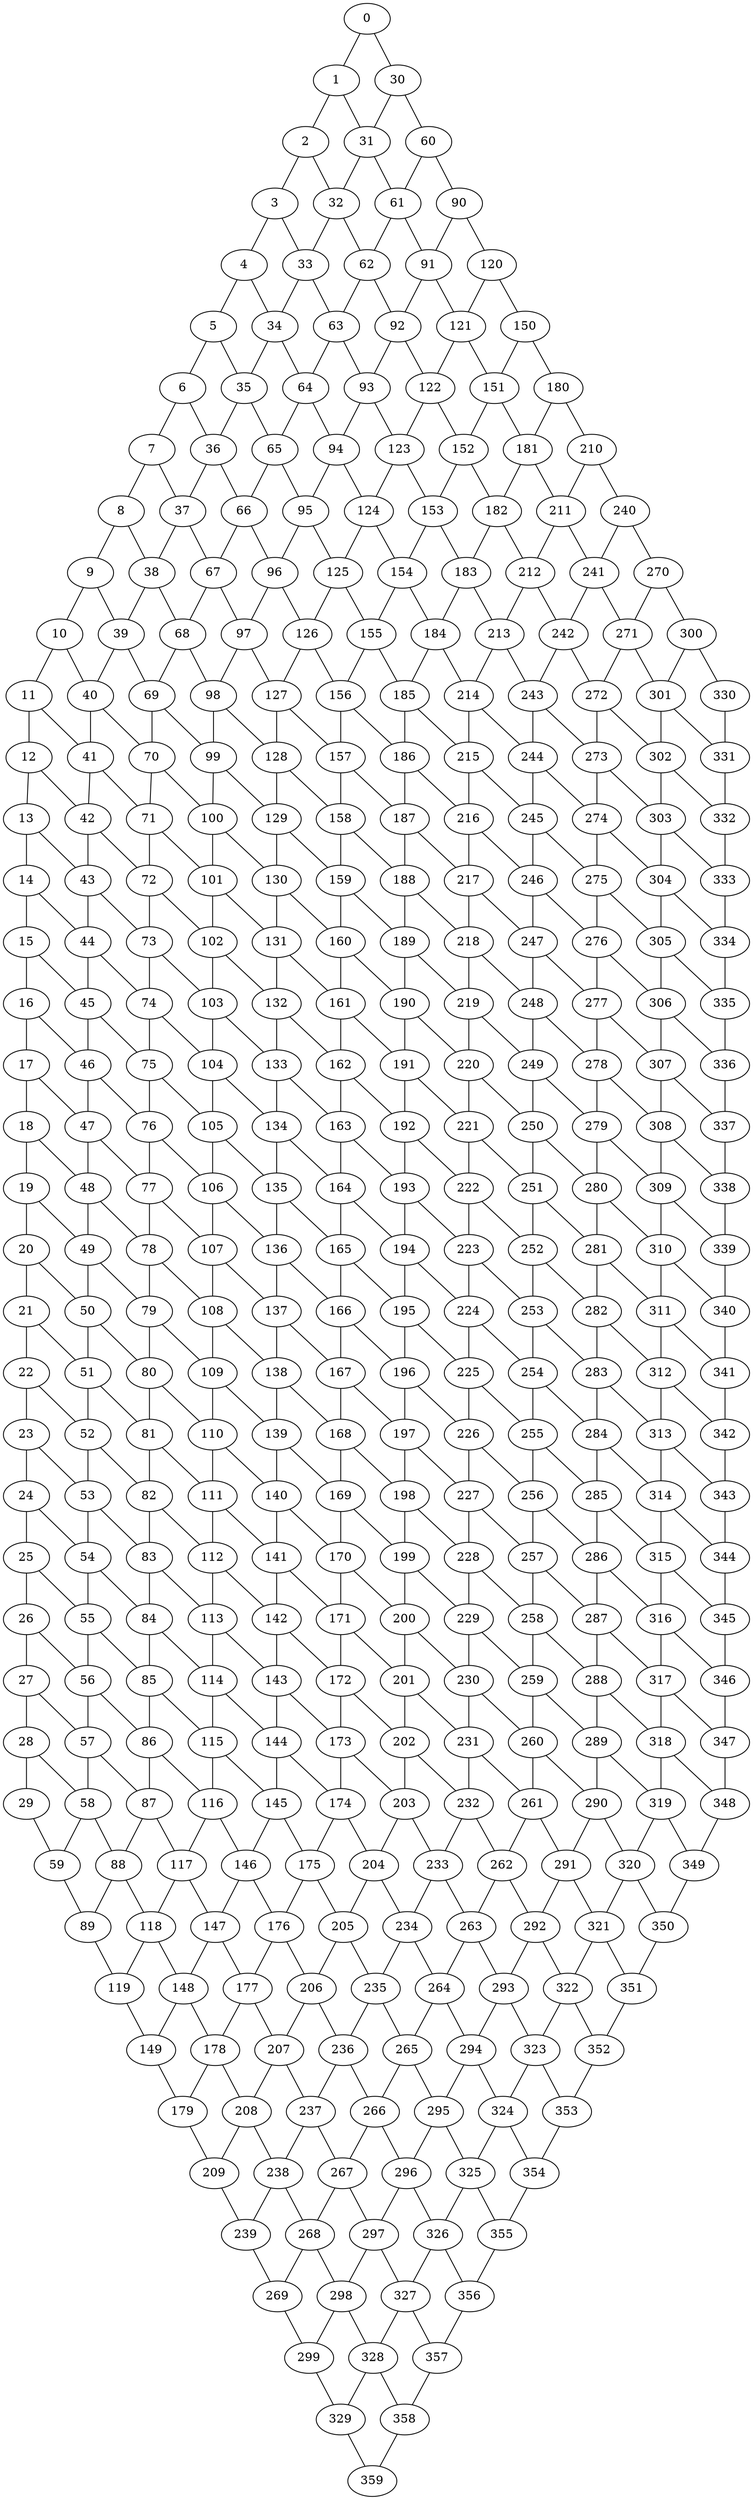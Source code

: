 graph G {
  0;
  1;
  2;
  3;
  4;
  5;
  6;
  7;
  8;
  9;
  10;
  11;
  12;
  13;
  14;
  15;
  16;
  17;
  18;
  19;
  20;
  21;
  22;
  23;
  24;
  25;
  26;
  27;
  28;
  29;
  30;
  31;
  32;
  33;
  34;
  35;
  36;
  37;
  38;
  39;
  40;
  41;
  42;
  43;
  44;
  45;
  46;
  47;
  48;
  49;
  50;
  51;
  52;
  53;
  54;
  55;
  56;
  57;
  58;
  59;
  60;
  61;
  62;
  63;
  64;
  65;
  66;
  67;
  68;
  69;
  70;
  71;
  72;
  73;
  74;
  75;
  76;
  77;
  78;
  79;
  80;
  81;
  82;
  83;
  84;
  85;
  86;
  87;
  88;
  89;
  90;
  91;
  92;
  93;
  94;
  95;
  96;
  97;
  98;
  99;
  100;
  101;
  102;
  103;
  104;
  105;
  106;
  107;
  108;
  109;
  110;
  111;
  112;
  113;
  114;
  115;
  116;
  117;
  118;
  119;
  120;
  121;
  122;
  123;
  124;
  125;
  126;
  127;
  128;
  129;
  130;
  131;
  132;
  133;
  134;
  135;
  136;
  137;
  138;
  139;
  140;
  141;
  142;
  143;
  144;
  145;
  146;
  147;
  148;
  149;
  150;
  151;
  152;
  153;
  154;
  155;
  156;
  157;
  158;
  159;
  160;
  161;
  162;
  163;
  164;
  165;
  166;
  167;
  168;
  169;
  170;
  171;
  172;
  173;
  174;
  175;
  176;
  177;
  178;
  179;
  180;
  181;
  182;
  183;
  184;
  185;
  186;
  187;
  188;
  189;
  190;
  191;
  192;
  193;
  194;
  195;
  196;
  197;
  198;
  199;
  200;
  201;
  202;
  203;
  204;
  205;
  206;
  207;
  208;
  209;
  210;
  211;
  212;
  213;
  214;
  215;
  216;
  217;
  218;
  219;
  220;
  221;
  222;
  223;
  224;
  225;
  226;
  227;
  228;
  229;
  230;
  231;
  232;
  233;
  234;
  235;
  236;
  237;
  238;
  239;
  240;
  241;
  242;
  243;
  244;
  245;
  246;
  247;
  248;
  249;
  250;
  251;
  252;
  253;
  254;
  255;
  256;
  257;
  258;
  259;
  260;
  261;
  262;
  263;
  264;
  265;
  266;
  267;
  268;
  269;
  270;
  271;
  272;
  273;
  274;
  275;
  276;
  277;
  278;
  279;
  280;
  281;
  282;
  283;
  284;
  285;
  286;
  287;
  288;
  289;
  290;
  291;
  292;
  293;
  294;
  295;
  296;
  297;
  298;
  299;
  300;
  301;
  302;
  303;
  304;
  305;
  306;
  307;
  308;
  309;
  310;
  311;
  312;
  313;
  314;
  315;
  316;
  317;
  318;
  319;
  320;
  321;
  322;
  323;
  324;
  325;
  326;
  327;
  328;
  329;
  330;
  331;
  332;
  333;
  334;
  335;
  336;
  337;
  338;
  339;
  340;
  341;
  342;
  343;
  344;
  345;
  346;
  347;
  348;
  349;
  350;
  351;
  352;
  353;
  354;
  355;
  356;
  357;
  358;
  359;
   0 -- 30;
   0 -- 1;
   1 -- 31;
   1 -- 2;
   2 -- 32;
   2 -- 3;
   3 -- 33;
   3 -- 4;
   4 -- 34;
   4 -- 5;
   5 -- 35;
   5 -- 6;
   6 -- 36;
   6 -- 7;
   7 -- 37;
   7 -- 8;
   8 -- 38;
   8 -- 9;
   9 -- 39;
   9 -- 10;
   10 -- 40;
   10 -- 11;
   11 -- 41;
   11 -- 12;
   12 -- 42;
   12 -- 13;
   13 -- 43;
   13 -- 14;
   14 -- 44;
   14 -- 15;
   15 -- 45;
   15 -- 16;
   16 -- 46;
   16 -- 17;
   17 -- 47;
   17 -- 18;
   18 -- 48;
   18 -- 19;
   19 -- 49;
   19 -- 20;
   20 -- 50;
   20 -- 21;
   21 -- 51;
   21 -- 22;
   22 -- 52;
   22 -- 23;
   23 -- 53;
   23 -- 24;
   24 -- 54;
   24 -- 25;
   25 -- 55;
   25 -- 26;
   26 -- 56;
   26 -- 27;
   27 -- 57;
   27 -- 28;
   28 -- 58;
   28 -- 29;
   29 -- 59;
   30 -- 60;
   30 -- 31;
   31 -- 61;
   31 -- 32;
   32 -- 62;
   32 -- 33;
   33 -- 63;
   33 -- 34;
   34 -- 64;
   34 -- 35;
   35 -- 65;
   35 -- 36;
   36 -- 66;
   36 -- 37;
   37 -- 67;
   37 -- 38;
   38 -- 68;
   38 -- 39;
   39 -- 69;
   39 -- 40;
   40 -- 70;
   40 -- 41;
   41 -- 71;
   41 -- 42;
   42 -- 72;
   42 -- 43;
   43 -- 73;
   43 -- 44;
   44 -- 74;
   44 -- 45;
   45 -- 75;
   45 -- 46;
   46 -- 76;
   46 -- 47;
   47 -- 77;
   47 -- 48;
   48 -- 78;
   48 -- 49;
   49 -- 79;
   49 -- 50;
   50 -- 80;
   50 -- 51;
   51 -- 81;
   51 -- 52;
   52 -- 82;
   52 -- 53;
   53 -- 83;
   53 -- 54;
   54 -- 84;
   54 -- 55;
   55 -- 85;
   55 -- 56;
   56 -- 86;
   56 -- 57;
   57 -- 87;
   57 -- 58;
   58 -- 88;
   58 -- 59;
   59 -- 89;
   60 -- 90;
   60 -- 61;
   61 -- 91;
   61 -- 62;
   62 -- 92;
   62 -- 63;
   63 -- 93;
   63 -- 64;
   64 -- 94;
   64 -- 65;
   65 -- 95;
   65 -- 66;
   66 -- 96;
   66 -- 67;
   67 -- 97;
   67 -- 68;
   68 -- 98;
   68 -- 69;
   69 -- 99;
   69 -- 70;
   70 -- 100;
   70 -- 71;
   71 -- 101;
   71 -- 72;
   72 -- 102;
   72 -- 73;
   73 -- 103;
   73 -- 74;
   74 -- 104;
   74 -- 75;
   75 -- 105;
   75 -- 76;
   76 -- 106;
   76 -- 77;
   77 -- 107;
   77 -- 78;
   78 -- 108;
   78 -- 79;
   79 -- 109;
   79 -- 80;
   80 -- 110;
   80 -- 81;
   81 -- 111;
   81 -- 82;
   82 -- 112;
   82 -- 83;
   83 -- 113;
   83 -- 84;
   84 -- 114;
   84 -- 85;
   85 -- 115;
   85 -- 86;
   86 -- 116;
   86 -- 87;
   87 -- 117;
   87 -- 88;
   88 -- 118;
   88 -- 89;
   89 -- 119;
   90 -- 120;
   90 -- 91;
   91 -- 121;
   91 -- 92;
   92 -- 122;
   92 -- 93;
   93 -- 123;
   93 -- 94;
   94 -- 124;
   94 -- 95;
   95 -- 125;
   95 -- 96;
   96 -- 126;
   96 -- 97;
   97 -- 127;
   97 -- 98;
   98 -- 128;
   98 -- 99;
   99 -- 129;
   99 -- 100;
   100 -- 130;
   100 -- 101;
   101 -- 131;
   101 -- 102;
   102 -- 132;
   102 -- 103;
   103 -- 133;
   103 -- 104;
   104 -- 134;
   104 -- 105;
   105 -- 135;
   105 -- 106;
   106 -- 136;
   106 -- 107;
   107 -- 137;
   107 -- 108;
   108 -- 138;
   108 -- 109;
   109 -- 139;
   109 -- 110;
   110 -- 140;
   110 -- 111;
   111 -- 141;
   111 -- 112;
   112 -- 142;
   112 -- 113;
   113 -- 143;
   113 -- 114;
   114 -- 144;
   114 -- 115;
   115 -- 145;
   115 -- 116;
   116 -- 146;
   116 -- 117;
   117 -- 147;
   117 -- 118;
   118 -- 148;
   118 -- 119;
   119 -- 149;
   120 -- 150;
   120 -- 121;
   121 -- 151;
   121 -- 122;
   122 -- 152;
   122 -- 123;
   123 -- 153;
   123 -- 124;
   124 -- 154;
   124 -- 125;
   125 -- 155;
   125 -- 126;
   126 -- 156;
   126 -- 127;
   127 -- 157;
   127 -- 128;
   128 -- 158;
   128 -- 129;
   129 -- 159;
   129 -- 130;
   130 -- 160;
   130 -- 131;
   131 -- 161;
   131 -- 132;
   132 -- 162;
   132 -- 133;
   133 -- 163;
   133 -- 134;
   134 -- 164;
   134 -- 135;
   135 -- 165;
   135 -- 136;
   136 -- 166;
   136 -- 137;
   137 -- 167;
   137 -- 138;
   138 -- 168;
   138 -- 139;
   139 -- 169;
   139 -- 140;
   140 -- 170;
   140 -- 141;
   141 -- 171;
   141 -- 142;
   142 -- 172;
   142 -- 143;
   143 -- 173;
   143 -- 144;
   144 -- 174;
   144 -- 145;
   145 -- 175;
   145 -- 146;
   146 -- 176;
   146 -- 147;
   147 -- 177;
   147 -- 148;
   148 -- 178;
   148 -- 149;
   149 -- 179;
   150 -- 180;
   150 -- 151;
   151 -- 181;
   151 -- 152;
   152 -- 182;
   152 -- 153;
   153 -- 183;
   153 -- 154;
   154 -- 184;
   154 -- 155;
   155 -- 185;
   155 -- 156;
   156 -- 186;
   156 -- 157;
   157 -- 187;
   157 -- 158;
   158 -- 188;
   158 -- 159;
   159 -- 189;
   159 -- 160;
   160 -- 190;
   160 -- 161;
   161 -- 191;
   161 -- 162;
   162 -- 192;
   162 -- 163;
   163 -- 193;
   163 -- 164;
   164 -- 194;
   164 -- 165;
   165 -- 195;
   165 -- 166;
   166 -- 196;
   166 -- 167;
   167 -- 197;
   167 -- 168;
   168 -- 198;
   168 -- 169;
   169 -- 199;
   169 -- 170;
   170 -- 200;
   170 -- 171;
   171 -- 201;
   171 -- 172;
   172 -- 202;
   172 -- 173;
   173 -- 203;
   173 -- 174;
   174 -- 204;
   174 -- 175;
   175 -- 205;
   175 -- 176;
   176 -- 206;
   176 -- 177;
   177 -- 207;
   177 -- 178;
   178 -- 208;
   178 -- 179;
   179 -- 209;
   180 -- 210;
   180 -- 181;
   181 -- 211;
   181 -- 182;
   182 -- 212;
   182 -- 183;
   183 -- 213;
   183 -- 184;
   184 -- 214;
   184 -- 185;
   185 -- 215;
   185 -- 186;
   186 -- 216;
   186 -- 187;
   187 -- 217;
   187 -- 188;
   188 -- 218;
   188 -- 189;
   189 -- 219;
   189 -- 190;
   190 -- 220;
   190 -- 191;
   191 -- 221;
   191 -- 192;
   192 -- 222;
   192 -- 193;
   193 -- 223;
   193 -- 194;
   194 -- 224;
   194 -- 195;
   195 -- 225;
   195 -- 196;
   196 -- 226;
   196 -- 197;
   197 -- 227;
   197 -- 198;
   198 -- 228;
   198 -- 199;
   199 -- 229;
   199 -- 200;
   200 -- 230;
   200 -- 201;
   201 -- 231;
   201 -- 202;
   202 -- 232;
   202 -- 203;
   203 -- 233;
   203 -- 204;
   204 -- 234;
   204 -- 205;
   205 -- 235;
   205 -- 206;
   206 -- 236;
   206 -- 207;
   207 -- 237;
   207 -- 208;
   208 -- 238;
   208 -- 209;
   209 -- 239;
   210 -- 240;
   210 -- 211;
   211 -- 241;
   211 -- 212;
   212 -- 242;
   212 -- 213;
   213 -- 243;
   213 -- 214;
   214 -- 244;
   214 -- 215;
   215 -- 245;
   215 -- 216;
   216 -- 246;
   216 -- 217;
   217 -- 247;
   217 -- 218;
   218 -- 248;
   218 -- 219;
   219 -- 249;
   219 -- 220;
   220 -- 250;
   220 -- 221;
   221 -- 251;
   221 -- 222;
   222 -- 252;
   222 -- 223;
   223 -- 253;
   223 -- 224;
   224 -- 254;
   224 -- 225;
   225 -- 255;
   225 -- 226;
   226 -- 256;
   226 -- 227;
   227 -- 257;
   227 -- 228;
   228 -- 258;
   228 -- 229;
   229 -- 259;
   229 -- 230;
   230 -- 260;
   230 -- 231;
   231 -- 261;
   231 -- 232;
   232 -- 262;
   232 -- 233;
   233 -- 263;
   233 -- 234;
   234 -- 264;
   234 -- 235;
   235 -- 265;
   235 -- 236;
   236 -- 266;
   236 -- 237;
   237 -- 267;
   237 -- 238;
   238 -- 268;
   238 -- 239;
   239 -- 269;
   240 -- 270;
   240 -- 241;
   241 -- 271;
   241 -- 242;
   242 -- 272;
   242 -- 243;
   243 -- 273;
   243 -- 244;
   244 -- 274;
   244 -- 245;
   245 -- 275;
   245 -- 246;
   246 -- 276;
   246 -- 247;
   247 -- 277;
   247 -- 248;
   248 -- 278;
   248 -- 249;
   249 -- 279;
   249 -- 250;
   250 -- 280;
   250 -- 251;
   251 -- 281;
   251 -- 252;
   252 -- 282;
   252 -- 253;
   253 -- 283;
   253 -- 254;
   254 -- 284;
   254 -- 255;
   255 -- 285;
   255 -- 256;
   256 -- 286;
   256 -- 257;
   257 -- 287;
   257 -- 258;
   258 -- 288;
   258 -- 259;
   259 -- 289;
   259 -- 260;
   260 -- 290;
   260 -- 261;
   261 -- 291;
   261 -- 262;
   262 -- 292;
   262 -- 263;
   263 -- 293;
   263 -- 264;
   264 -- 294;
   264 -- 265;
   265 -- 295;
   265 -- 266;
   266 -- 296;
   266 -- 267;
   267 -- 297;
   267 -- 268;
   268 -- 298;
   268 -- 269;
   269 -- 299;
   270 -- 300;
   270 -- 271;
   271 -- 301;
   271 -- 272;
   272 -- 302;
   272 -- 273;
   273 -- 303;
   273 -- 274;
   274 -- 304;
   274 -- 275;
   275 -- 305;
   275 -- 276;
   276 -- 306;
   276 -- 277;
   277 -- 307;
   277 -- 278;
   278 -- 308;
   278 -- 279;
   279 -- 309;
   279 -- 280;
   280 -- 310;
   280 -- 281;
   281 -- 311;
   281 -- 282;
   282 -- 312;
   282 -- 283;
   283 -- 313;
   283 -- 284;
   284 -- 314;
   284 -- 285;
   285 -- 315;
   285 -- 286;
   286 -- 316;
   286 -- 287;
   287 -- 317;
   287 -- 288;
   288 -- 318;
   288 -- 289;
   289 -- 319;
   289 -- 290;
   290 -- 320;
   290 -- 291;
   291 -- 321;
   291 -- 292;
   292 -- 322;
   292 -- 293;
   293 -- 323;
   293 -- 294;
   294 -- 324;
   294 -- 295;
   295 -- 325;
   295 -- 296;
   296 -- 326;
   296 -- 297;
   297 -- 327;
   297 -- 298;
   298 -- 328;
   298 -- 299;
   299 -- 329;
   300 -- 330;
   300 -- 301;
   301 -- 331;
   301 -- 302;
   302 -- 332;
   302 -- 303;
   303 -- 333;
   303 -- 304;
   304 -- 334;
   304 -- 305;
   305 -- 335;
   305 -- 306;
   306 -- 336;
   306 -- 307;
   307 -- 337;
   307 -- 308;
   308 -- 338;
   308 -- 309;
   309 -- 339;
   309 -- 310;
   310 -- 340;
   310 -- 311;
   311 -- 341;
   311 -- 312;
   312 -- 342;
   312 -- 313;
   313 -- 343;
   313 -- 314;
   314 -- 344;
   314 -- 315;
   315 -- 345;
   315 -- 316;
   316 -- 346;
   316 -- 317;
   317 -- 347;
   317 -- 318;
   318 -- 348;
   318 -- 319;
   319 -- 349;
   319 -- 320;
   320 -- 350;
   320 -- 321;
   321 -- 351;
   321 -- 322;
   322 -- 352;
   322 -- 323;
   323 -- 353;
   323 -- 324;
   324 -- 354;
   324 -- 325;
   325 -- 355;
   325 -- 326;
   326 -- 356;
   326 -- 327;
   327 -- 357;
   327 -- 328;
   328 -- 358;
   328 -- 329;
   329 -- 359;
   330 -- 331;
   331 -- 332;
   332 -- 333;
   333 -- 334;
   334 -- 335;
   335 -- 336;
   336 -- 337;
   337 -- 338;
   338 -- 339;
   339 -- 340;
   340 -- 341;
   341 -- 342;
   342 -- 343;
   343 -- 344;
   344 -- 345;
   345 -- 346;
   346 -- 347;
   347 -- 348;
   348 -- 349;
   349 -- 350;
   350 -- 351;
   351 -- 352;
   352 -- 353;
   353 -- 354;
   354 -- 355;
   355 -- 356;
   356 -- 357;
   357 -- 358;
   358 -- 359;
}
